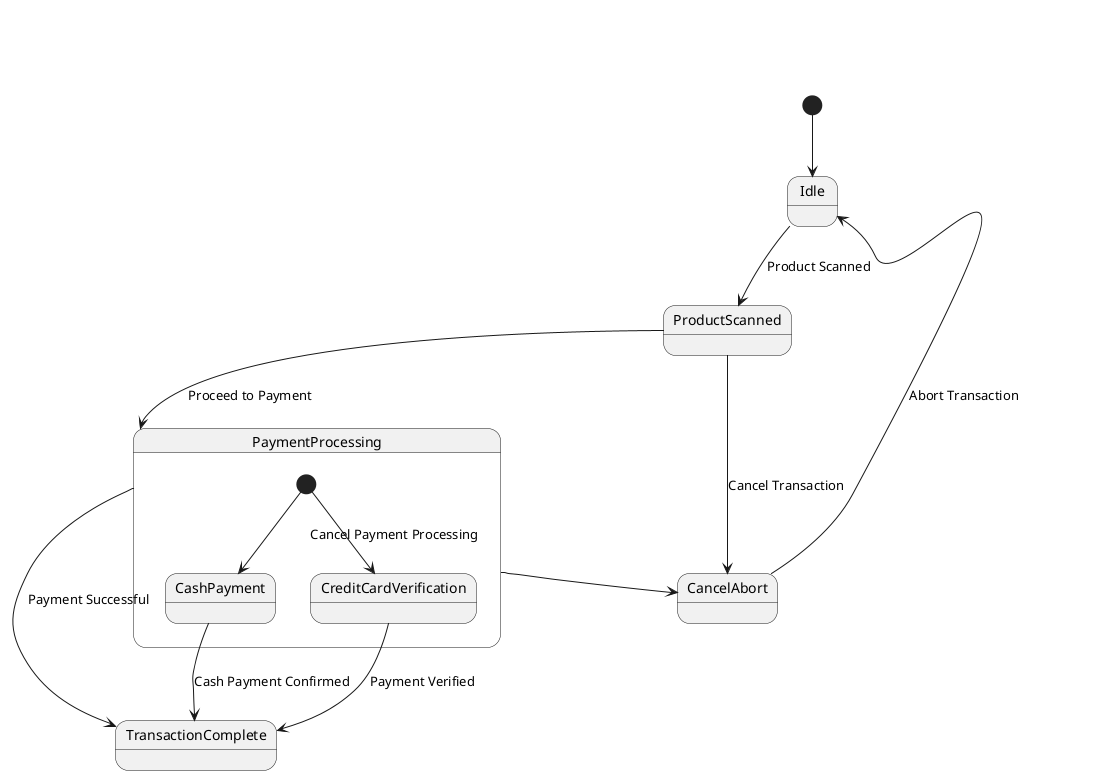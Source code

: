 @startuml

[*] --> Idle

Idle --> ProductScanned : Product Scanned
ProductScanned --> PaymentProcessing : Proceed to Payment
ProductScanned --> CancelAbort : Cancel Transaction

PaymentProcessing --> TransactionComplete : Payment Successful
PaymentProcessing --> CancelAbort : Cancel Payment Processing

CancelAbort --> Idle : Abort Transaction

state PaymentProcessing {
  [*] --> CreditCardVerification
  [*] --> CashPayment

  CreditCardVerification --> TransactionComplete : Payment Verified
  CashPayment --> TransactionComplete : Cash Payment Confirmed
}

@enduml
